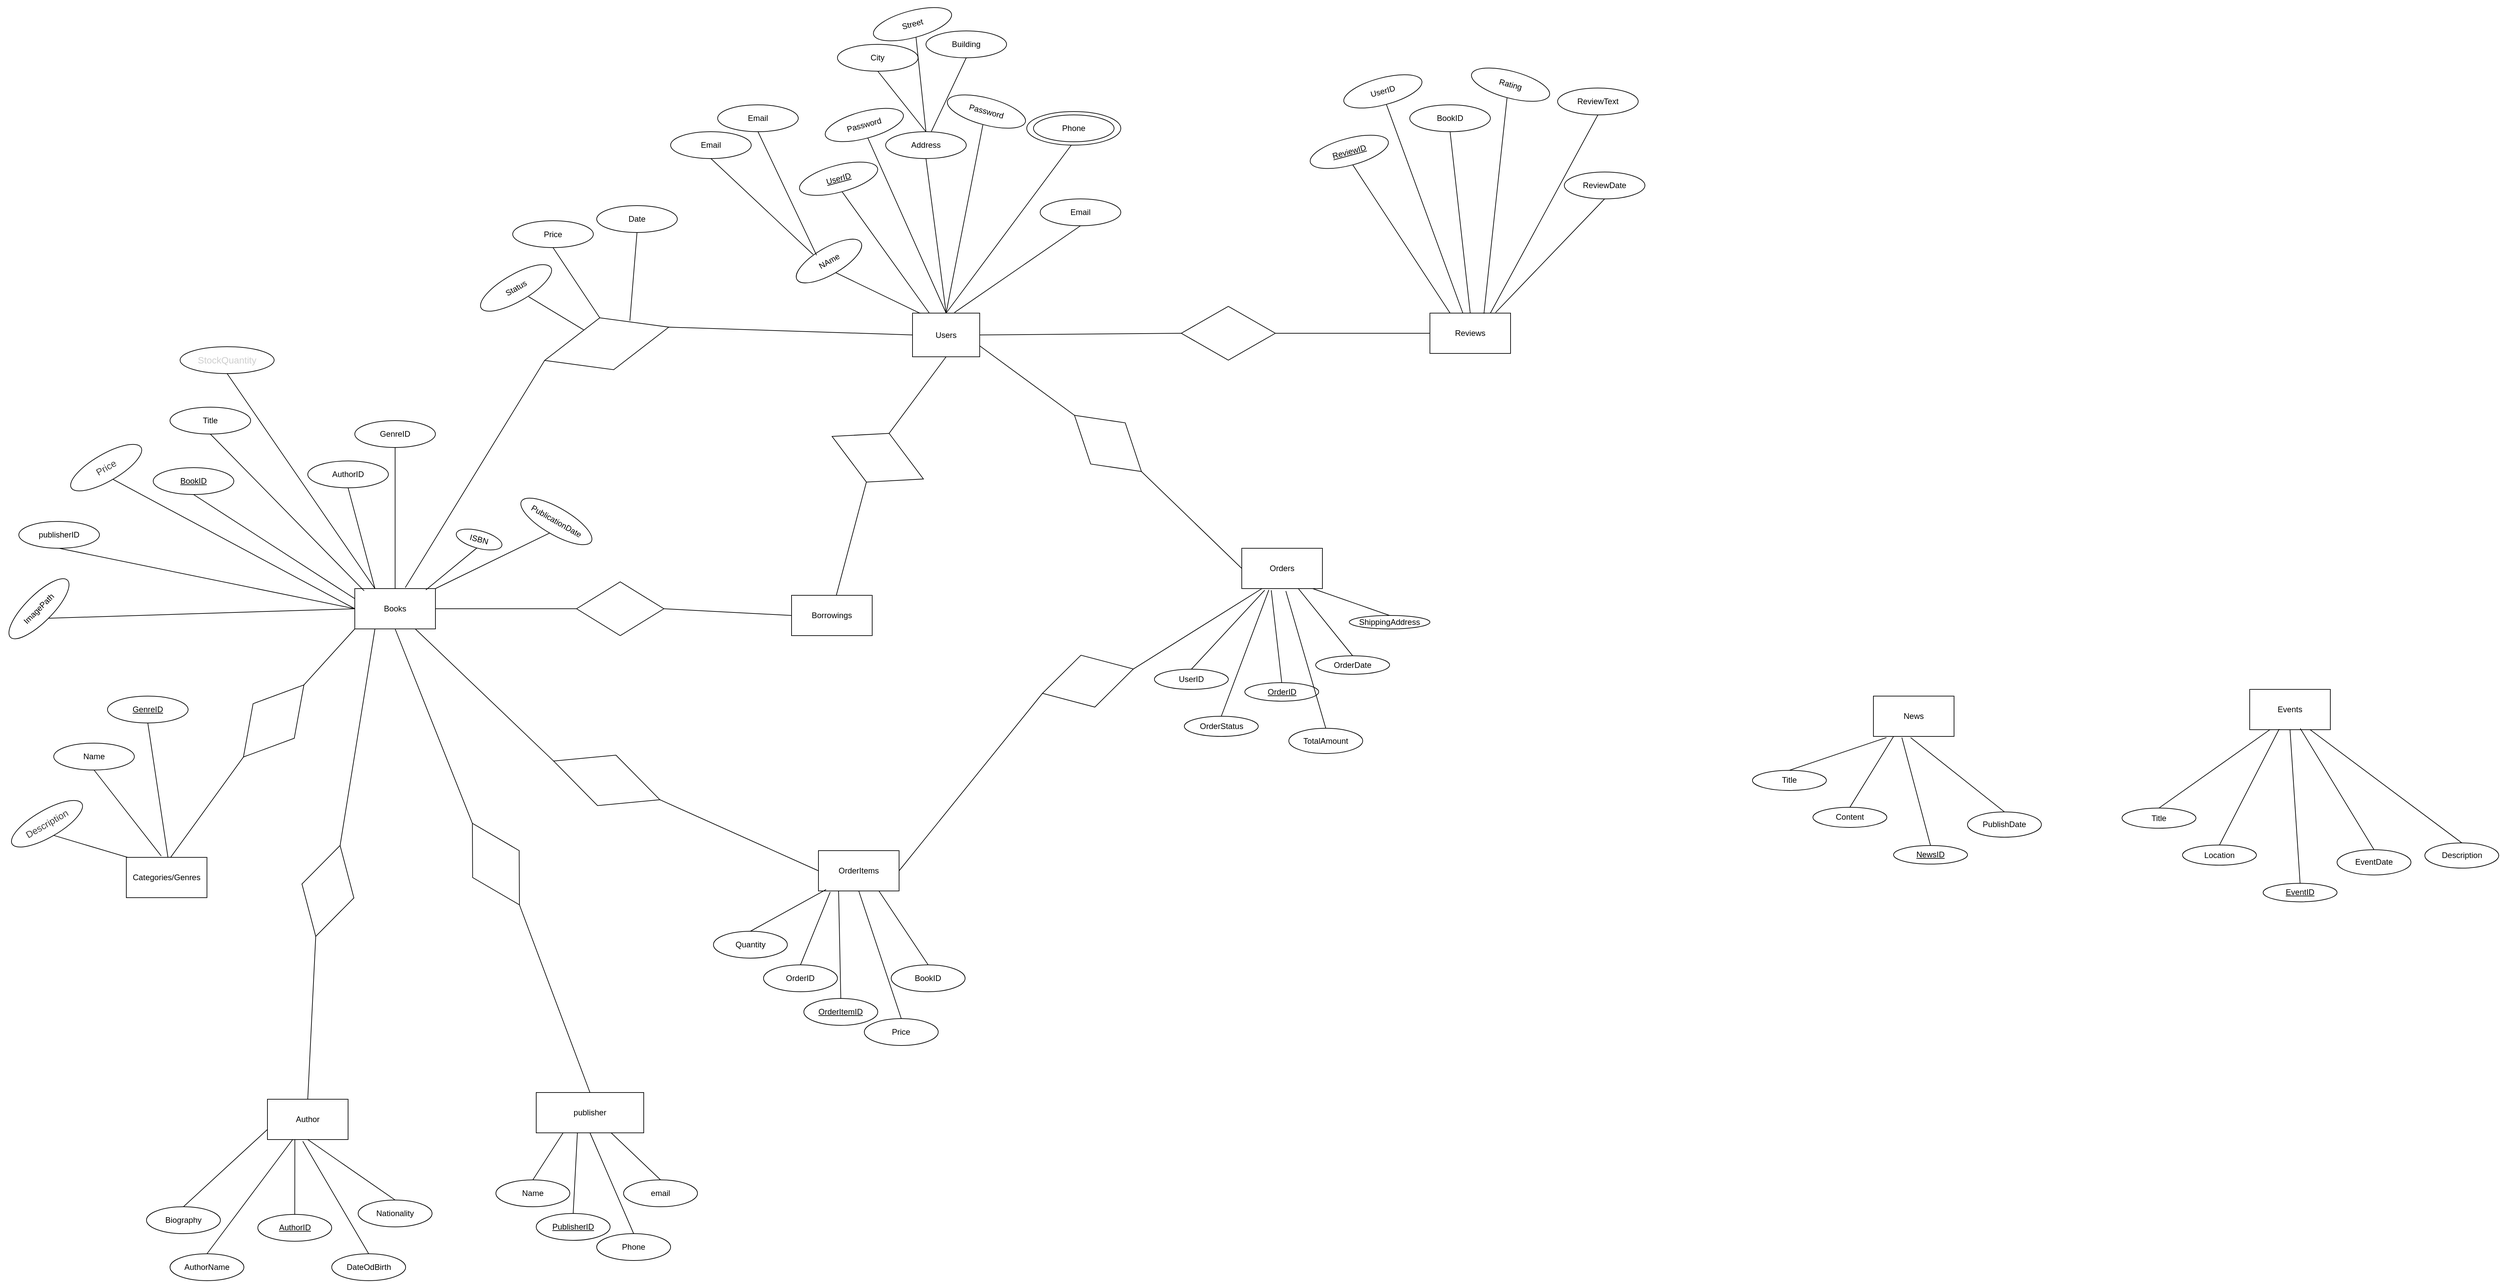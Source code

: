 <mxfile version="26.0.11">
  <diagram name="Page-1" id="nULY2W3f6LbbCYohRk0L">
    <mxGraphModel dx="3184" dy="1522" grid="1" gridSize="10" guides="1" tooltips="1" connect="1" arrows="1" fold="1" page="1" pageScale="1" pageWidth="850" pageHeight="1100" math="0" shadow="0">
      <root>
        <mxCell id="0" />
        <mxCell id="1" parent="0" />
        <mxCell id="A6vNAUPzISqS0qj19tmo-3" value="Categories/Genres" style="rounded=0;whiteSpace=wrap;html=1;" vertex="1" parent="1">
          <mxGeometry x="-1340" y="1530" width="120" height="60" as="geometry" />
        </mxCell>
        <mxCell id="A6vNAUPzISqS0qj19tmo-4" value="News" style="rounded=0;whiteSpace=wrap;html=1;" vertex="1" parent="1">
          <mxGeometry x="1260" y="1290" width="120" height="60" as="geometry" />
        </mxCell>
        <mxCell id="A6vNAUPzISqS0qj19tmo-6" value="Borrowings" style="rounded=0;whiteSpace=wrap;html=1;" vertex="1" parent="1">
          <mxGeometry x="-350" y="1140" width="120" height="60" as="geometry" />
        </mxCell>
        <mxCell id="A6vNAUPzISqS0qj19tmo-7" value="Events" style="rounded=0;whiteSpace=wrap;html=1;" vertex="1" parent="1">
          <mxGeometry x="1820" y="1280" width="120" height="60" as="geometry" />
        </mxCell>
        <mxCell id="A6vNAUPzISqS0qj19tmo-11" value="OrderItems" style="rounded=0;whiteSpace=wrap;html=1;" vertex="1" parent="1">
          <mxGeometry x="-310" y="1520" width="120" height="60" as="geometry" />
        </mxCell>
        <mxCell id="A6vNAUPzISqS0qj19tmo-13" value="Users" style="rounded=0;whiteSpace=wrap;html=1;" vertex="1" parent="1">
          <mxGeometry x="-170" y="720" width="100" height="65" as="geometry" />
        </mxCell>
        <mxCell id="A6vNAUPzISqS0qj19tmo-45" value="" style="rhombus;whiteSpace=wrap;html=1;rotation=130;" vertex="1" parent="1">
          <mxGeometry x="-1190.72" y="1287.02" width="140" height="80" as="geometry" />
        </mxCell>
        <mxCell id="A6vNAUPzISqS0qj19tmo-47" value="" style="endArrow=none;html=1;rounded=0;exitX=0.5;exitY=0;exitDx=0;exitDy=0;entryX=0;entryY=0.5;entryDx=0;entryDy=0;" edge="1" target="A6vNAUPzISqS0qj19tmo-37" parent="1" source="A6vNAUPzISqS0qj19tmo-956">
          <mxGeometry width="50" height="50" relative="1" as="geometry">
            <mxPoint x="120" y="580" as="sourcePoint" />
            <mxPoint x="260" y="580" as="targetPoint" />
          </mxGeometry>
        </mxCell>
        <mxCell id="A6vNAUPzISqS0qj19tmo-49" value="" style="group" vertex="1" connectable="0" parent="1">
          <mxGeometry x="600" y="720" width="120" height="280.0" as="geometry" />
        </mxCell>
        <mxCell id="A6vNAUPzISqS0qj19tmo-37" value="Reviews" style="rounded=0;whiteSpace=wrap;html=1;" vertex="1" parent="A6vNAUPzISqS0qj19tmo-49">
          <mxGeometry width="120" height="60" as="geometry" />
        </mxCell>
        <mxCell id="A6vNAUPzISqS0qj19tmo-50" value="" style="rhombus;whiteSpace=wrap;html=1;rotation=-105;" vertex="1" parent="1">
          <mxGeometry x="-665.05" y="670" width="80" height="191.25" as="geometry" />
        </mxCell>
        <mxCell id="A6vNAUPzISqS0qj19tmo-38" value="" style="endArrow=none;html=1;rounded=0;exitX=0.626;exitY=-0.025;exitDx=0;exitDy=0;entryX=0.5;entryY=0;entryDx=0;entryDy=0;exitPerimeter=0;" edge="1" target="A6vNAUPzISqS0qj19tmo-50" parent="1" source="A6vNAUPzISqS0qj19tmo-946">
          <mxGeometry width="50" height="50" relative="1" as="geometry">
            <mxPoint x="-600" y="710" as="sourcePoint" />
            <mxPoint x="100" y="460" as="targetPoint" />
          </mxGeometry>
        </mxCell>
        <mxCell id="A6vNAUPzISqS0qj19tmo-51" value="" style="endArrow=none;html=1;rounded=0;exitX=0.5;exitY=1;exitDx=0;exitDy=0;entryX=0;entryY=0.5;entryDx=0;entryDy=0;" edge="1" parent="1" source="A6vNAUPzISqS0qj19tmo-50" target="A6vNAUPzISqS0qj19tmo-13">
          <mxGeometry width="50" height="50" relative="1" as="geometry">
            <mxPoint x="10" y="460" as="sourcePoint" />
            <mxPoint x="330" y="460" as="targetPoint" />
          </mxGeometry>
        </mxCell>
        <mxCell id="A6vNAUPzISqS0qj19tmo-52" value="Orders" style="rounded=0;whiteSpace=wrap;html=1;" vertex="1" parent="1">
          <mxGeometry x="320" y="1070" width="120" height="60" as="geometry" />
        </mxCell>
        <mxCell id="A6vNAUPzISqS0qj19tmo-941" value="" style="endArrow=none;html=1;rounded=0;entryX=0;entryY=0.5;entryDx=0;entryDy=0;exitX=0.556;exitY=-0.008;exitDx=0;exitDy=0;exitPerimeter=0;" edge="1" target="A6vNAUPzISqS0qj19tmo-942" parent="1" source="A6vNAUPzISqS0qj19tmo-6">
          <mxGeometry width="50" height="50" relative="1" as="geometry">
            <mxPoint x="-551" y="1063.59" as="sourcePoint" />
            <mxPoint x="-425.198" y="1040.002" as="targetPoint" />
          </mxGeometry>
        </mxCell>
        <mxCell id="A6vNAUPzISqS0qj19tmo-942" value="" style="rhombus;whiteSpace=wrap;html=1;rotation=-65;" vertex="1" parent="1">
          <mxGeometry x="-261.72" y="860.21" width="80" height="150" as="geometry" />
        </mxCell>
        <mxCell id="A6vNAUPzISqS0qj19tmo-945" value="" style="endArrow=none;html=1;rounded=0;exitX=0.5;exitY=1;exitDx=0;exitDy=0;entryX=1;entryY=0.5;entryDx=0;entryDy=0;" edge="1" parent="1" source="A6vNAUPzISqS0qj19tmo-13" target="A6vNAUPzISqS0qj19tmo-942">
          <mxGeometry width="50" height="50" relative="1" as="geometry">
            <mxPoint x="-470" y="1040" as="sourcePoint" />
            <mxPoint x="-310" y="1040" as="targetPoint" />
          </mxGeometry>
        </mxCell>
        <mxCell id="A6vNAUPzISqS0qj19tmo-946" value="Books" style="rounded=0;whiteSpace=wrap;html=1;" vertex="1" parent="1">
          <mxGeometry x="-1000" y="1130" width="120" height="60" as="geometry" />
        </mxCell>
        <mxCell id="A6vNAUPzISqS0qj19tmo-950" value="" style="endArrow=none;html=1;rounded=0;exitX=1;exitY=0.5;exitDx=0;exitDy=0;entryX=0.5;entryY=0;entryDx=0;entryDy=0;" edge="1" target="A6vNAUPzISqS0qj19tmo-951" parent="1" source="A6vNAUPzISqS0qj19tmo-946">
          <mxGeometry width="50" height="50" relative="1" as="geometry">
            <mxPoint x="-900" y="977.5" as="sourcePoint" />
            <mxPoint x="-200" y="687.5" as="targetPoint" />
          </mxGeometry>
        </mxCell>
        <mxCell id="A6vNAUPzISqS0qj19tmo-951" value="" style="rhombus;whiteSpace=wrap;html=1;rotation=-90;" vertex="1" parent="1">
          <mxGeometry x="-645" y="1095" width="80" height="130" as="geometry" />
        </mxCell>
        <mxCell id="A6vNAUPzISqS0qj19tmo-952" value="" style="endArrow=none;html=1;rounded=0;exitX=0.5;exitY=1;exitDx=0;exitDy=0;entryX=0;entryY=0.5;entryDx=0;entryDy=0;" edge="1" source="A6vNAUPzISqS0qj19tmo-951" parent="1" target="A6vNAUPzISqS0qj19tmo-6">
          <mxGeometry width="50" height="50" relative="1" as="geometry">
            <mxPoint x="-290" y="687.5" as="sourcePoint" />
            <mxPoint x="-470" y="980.5" as="targetPoint" />
          </mxGeometry>
        </mxCell>
        <mxCell id="A6vNAUPzISqS0qj19tmo-956" value="" style="rhombus;whiteSpace=wrap;html=1;rotation=90;" vertex="1" parent="1">
          <mxGeometry x="260" y="680" width="80" height="140" as="geometry" />
        </mxCell>
        <mxCell id="A6vNAUPzISqS0qj19tmo-957" value="" style="endArrow=none;html=1;rounded=0;entryX=0.5;entryY=1;entryDx=0;entryDy=0;exitX=1;exitY=0.5;exitDx=0;exitDy=0;" edge="1" target="A6vNAUPzISqS0qj19tmo-956" parent="1" source="A6vNAUPzISqS0qj19tmo-13">
          <mxGeometry width="50" height="50" relative="1" as="geometry">
            <mxPoint x="-50" y="802.5" as="sourcePoint" />
            <mxPoint x="90" y="500" as="targetPoint" />
          </mxGeometry>
        </mxCell>
        <mxCell id="A6vNAUPzISqS0qj19tmo-959" value="" style="rhombus;whiteSpace=wrap;html=1;rotation=130;" vertex="1" parent="1">
          <mxGeometry x="80.85" y="848.93" width="80" height="130" as="geometry" />
        </mxCell>
        <mxCell id="A6vNAUPzISqS0qj19tmo-960" value="" style="endArrow=none;html=1;rounded=0;exitX=0.5;exitY=0;exitDx=0;exitDy=0;entryX=0;entryY=0.5;entryDx=0;entryDy=0;" edge="1" source="A6vNAUPzISqS0qj19tmo-959" parent="1" target="A6vNAUPzISqS0qj19tmo-52">
          <mxGeometry width="50" height="50" relative="1" as="geometry">
            <mxPoint x="120" y="687.5" as="sourcePoint" />
            <mxPoint x="230" y="857.5" as="targetPoint" />
          </mxGeometry>
        </mxCell>
        <mxCell id="A6vNAUPzISqS0qj19tmo-961" value="" style="endArrow=none;html=1;rounded=0;entryX=0.5;entryY=1;entryDx=0;entryDy=0;exitX=1;exitY=0.75;exitDx=0;exitDy=0;" edge="1" target="A6vNAUPzISqS0qj19tmo-959" parent="1" source="A6vNAUPzISqS0qj19tmo-13">
          <mxGeometry width="50" height="50" relative="1" as="geometry">
            <mxPoint x="-70" y="860.5" as="sourcePoint" />
            <mxPoint x="90" y="607.5" as="targetPoint" />
          </mxGeometry>
        </mxCell>
        <mxCell id="A6vNAUPzISqS0qj19tmo-962" value="" style="rhombus;whiteSpace=wrap;html=1;rotation=75;" vertex="1" parent="1">
          <mxGeometry x="51.02" y="1197.76" width="80" height="140" as="geometry" />
        </mxCell>
        <mxCell id="A6vNAUPzISqS0qj19tmo-963" value="" style="endArrow=none;html=1;rounded=0;entryX=0.5;entryY=1;entryDx=0;entryDy=0;exitX=1;exitY=0.5;exitDx=0;exitDy=0;" edge="1" target="A6vNAUPzISqS0qj19tmo-962" parent="1" source="A6vNAUPzISqS0qj19tmo-11">
          <mxGeometry width="50" height="50" relative="1" as="geometry">
            <mxPoint x="100" y="1030" as="sourcePoint" />
            <mxPoint x="260" y="868.5" as="targetPoint" />
          </mxGeometry>
        </mxCell>
        <mxCell id="A6vNAUPzISqS0qj19tmo-964" value="" style="endArrow=none;html=1;rounded=0;exitX=0.5;exitY=0;exitDx=0;exitDy=0;entryX=0.25;entryY=1;entryDx=0;entryDy=0;" edge="1" source="A6vNAUPzISqS0qj19tmo-962" parent="1" target="A6vNAUPzISqS0qj19tmo-52">
          <mxGeometry width="50" height="50" relative="1" as="geometry">
            <mxPoint x="290" y="948.5" as="sourcePoint" />
            <mxPoint x="490" y="1361" as="targetPoint" />
          </mxGeometry>
        </mxCell>
        <mxCell id="A6vNAUPzISqS0qj19tmo-966" value="" style="endArrow=none;html=1;rounded=0;exitX=0.552;exitY=-0.007;exitDx=0;exitDy=0;exitPerimeter=0;entryX=1;entryY=0.5;entryDx=0;entryDy=0;" edge="1" parent="1" source="A6vNAUPzISqS0qj19tmo-3" target="A6vNAUPzISqS0qj19tmo-45">
          <mxGeometry width="50" height="50" relative="1" as="geometry">
            <mxPoint x="-1130" y="1350" as="sourcePoint" />
            <mxPoint x="-1230" y="1390" as="targetPoint" />
          </mxGeometry>
        </mxCell>
        <mxCell id="A6vNAUPzISqS0qj19tmo-967" value="" style="endArrow=none;html=1;rounded=0;exitX=0;exitY=0.5;exitDx=0;exitDy=0;entryX=0;entryY=1;entryDx=0;entryDy=0;" edge="1" parent="1" source="A6vNAUPzISqS0qj19tmo-45" target="A6vNAUPzISqS0qj19tmo-946">
          <mxGeometry width="50" height="50" relative="1" as="geometry">
            <mxPoint x="-1264" y="1540" as="sourcePoint" />
            <mxPoint x="-1156" y="1391" as="targetPoint" />
          </mxGeometry>
        </mxCell>
        <mxCell id="A6vNAUPzISqS0qj19tmo-968" value="" style="endArrow=none;html=1;rounded=0;exitX=0;exitY=0.5;exitDx=0;exitDy=0;entryX=0.75;entryY=1;entryDx=0;entryDy=0;" edge="1" source="A6vNAUPzISqS0qj19tmo-969" parent="1" target="A6vNAUPzISqS0qj19tmo-946">
          <mxGeometry width="50" height="50" relative="1" as="geometry">
            <mxPoint x="-824" y="1610" as="sourcePoint" />
            <mxPoint x="-830" y="1170" as="targetPoint" />
          </mxGeometry>
        </mxCell>
        <mxCell id="A6vNAUPzISqS0qj19tmo-969" value="" style="rhombus;whiteSpace=wrap;html=1;rotation=20;" vertex="1" parent="1">
          <mxGeometry x="-709.15" y="1375.44" width="168.19" height="80" as="geometry" />
        </mxCell>
        <mxCell id="A6vNAUPzISqS0qj19tmo-970" value="" style="endArrow=none;html=1;rounded=0;exitX=0;exitY=0.5;exitDx=0;exitDy=0;entryX=1;entryY=0.5;entryDx=0;entryDy=0;" edge="1" target="A6vNAUPzISqS0qj19tmo-969" parent="1" source="A6vNAUPzISqS0qj19tmo-11">
          <mxGeometry width="50" height="50" relative="1" as="geometry">
            <mxPoint x="120" y="1580" as="sourcePoint" />
            <mxPoint x="-790" y="1460" as="targetPoint" />
          </mxGeometry>
        </mxCell>
        <mxCell id="A6vNAUPzISqS0qj19tmo-979" value="" style="endArrow=none;html=1;rounded=0;entryX=0.5;entryY=1;entryDx=0;entryDy=0;exitX=0.801;exitY=0.72;exitDx=0;exitDy=0;exitPerimeter=0;" edge="1" target="A6vNAUPzISqS0qj19tmo-980" parent="1" source="A6vNAUPzISqS0qj19tmo-50">
          <mxGeometry width="50" height="50" relative="1" as="geometry">
            <mxPoint x="-630" y="680" as="sourcePoint" />
            <mxPoint x="-40" y="550" as="targetPoint" />
          </mxGeometry>
        </mxCell>
        <mxCell id="A6vNAUPzISqS0qj19tmo-980" value="Date" style="ellipse;whiteSpace=wrap;html=1;" vertex="1" parent="1">
          <mxGeometry x="-640" y="560" width="120" height="40" as="geometry" />
        </mxCell>
        <mxCell id="A6vNAUPzISqS0qj19tmo-983" value="" style="endArrow=none;html=1;rounded=0;entryX=0.5;entryY=1;entryDx=0;entryDy=0;exitX=1;exitY=0.5;exitDx=0;exitDy=0;" edge="1" target="A6vNAUPzISqS0qj19tmo-1169" parent="1" source="A6vNAUPzISqS0qj19tmo-50">
          <mxGeometry width="50" height="50" relative="1" as="geometry">
            <mxPoint x="-720" y="680" as="sourcePoint" />
            <mxPoint x="-830" y="687.321" as="targetPoint" />
          </mxGeometry>
        </mxCell>
        <mxCell id="A6vNAUPzISqS0qj19tmo-985" value="NAme" style="ellipse;whiteSpace=wrap;html=1;rotation=-30;" vertex="1" parent="1">
          <mxGeometry x="-349.33" y="622.5" width="110" height="40" as="geometry" />
        </mxCell>
        <mxCell id="A6vNAUPzISqS0qj19tmo-986" value="&lt;u&gt;UserID&lt;/u&gt;" style="ellipse;whiteSpace=wrap;html=1;rotation=-15;" vertex="1" parent="1">
          <mxGeometry x="-340" y="500" width="120" height="40" as="geometry" />
        </mxCell>
        <mxCell id="A6vNAUPzISqS0qj19tmo-987" value="Address" style="ellipse;whiteSpace=wrap;html=1;" vertex="1" parent="1">
          <mxGeometry x="-210" y="450" width="120" height="40" as="geometry" />
        </mxCell>
        <mxCell id="A6vNAUPzISqS0qj19tmo-989" value="Email" style="ellipse;whiteSpace=wrap;html=1;" vertex="1" parent="1">
          <mxGeometry x="20" y="550" width="120" height="40" as="geometry" />
        </mxCell>
        <mxCell id="A6vNAUPzISqS0qj19tmo-990" value="" style="endArrow=none;html=1;rounded=0;entryX=0.5;entryY=1;entryDx=0;entryDy=0;exitX=0.624;exitY=-0.012;exitDx=0;exitDy=0;exitPerimeter=0;" edge="1" target="A6vNAUPzISqS0qj19tmo-989" parent="1" source="A6vNAUPzISqS0qj19tmo-13">
          <mxGeometry width="50" height="50" relative="1" as="geometry">
            <mxPoint x="-90" y="690" as="sourcePoint" />
            <mxPoint x="500" y="520" as="targetPoint" />
          </mxGeometry>
        </mxCell>
        <mxCell id="A6vNAUPzISqS0qj19tmo-991" value="" style="endArrow=none;html=1;rounded=0;entryX=0.5;entryY=1;entryDx=0;entryDy=0;exitX=0.5;exitY=0;exitDx=0;exitDy=0;" edge="1" target="A6vNAUPzISqS0qj19tmo-988" parent="1" source="A6vNAUPzISqS0qj19tmo-13">
          <mxGeometry width="50" height="50" relative="1" as="geometry">
            <mxPoint x="-110" y="690" as="sourcePoint" />
            <mxPoint x="210" y="500" as="targetPoint" />
          </mxGeometry>
        </mxCell>
        <mxCell id="A6vNAUPzISqS0qj19tmo-992" value="" style="endArrow=none;html=1;rounded=0;entryX=0.5;entryY=1;entryDx=0;entryDy=0;exitX=0.5;exitY=0;exitDx=0;exitDy=0;" edge="1" target="A6vNAUPzISqS0qj19tmo-987" parent="1" source="A6vNAUPzISqS0qj19tmo-13">
          <mxGeometry width="50" height="50" relative="1" as="geometry">
            <mxPoint x="-120" y="690" as="sourcePoint" />
            <mxPoint x="170" y="480" as="targetPoint" />
          </mxGeometry>
        </mxCell>
        <mxCell id="A6vNAUPzISqS0qj19tmo-993" value="" style="endArrow=none;html=1;rounded=0;entryX=0.5;entryY=1;entryDx=0;entryDy=0;exitX=0.25;exitY=0;exitDx=0;exitDy=0;" edge="1" target="A6vNAUPzISqS0qj19tmo-986" parent="1" source="A6vNAUPzISqS0qj19tmo-13">
          <mxGeometry width="50" height="50" relative="1" as="geometry">
            <mxPoint x="-130" y="688" as="sourcePoint" />
            <mxPoint x="160" y="470" as="targetPoint" />
          </mxGeometry>
        </mxCell>
        <mxCell id="A6vNAUPzISqS0qj19tmo-994" value="" style="endArrow=none;html=1;rounded=0;entryX=0.5;entryY=1;entryDx=0;entryDy=0;exitX=0.116;exitY=0.007;exitDx=0;exitDy=0;exitPerimeter=0;" edge="1" target="A6vNAUPzISqS0qj19tmo-985" parent="1" source="A6vNAUPzISqS0qj19tmo-13">
          <mxGeometry width="50" height="50" relative="1" as="geometry">
            <mxPoint x="-180" y="690" as="sourcePoint" />
            <mxPoint x="110" y="470" as="targetPoint" />
          </mxGeometry>
        </mxCell>
        <mxCell id="A6vNAUPzISqS0qj19tmo-996" value="Password" style="ellipse;whiteSpace=wrap;html=1;rotation=-15;" vertex="1" parent="1">
          <mxGeometry x="-301.72" y="420" width="120" height="40" as="geometry" />
        </mxCell>
        <mxCell id="A6vNAUPzISqS0qj19tmo-997" value="" style="endArrow=none;html=1;rounded=0;entryX=0.5;entryY=1;entryDx=0;entryDy=0;exitX=0.5;exitY=0;exitDx=0;exitDy=0;" edge="1" target="A6vNAUPzISqS0qj19tmo-996" parent="1" source="A6vNAUPzISqS0qj19tmo-13">
          <mxGeometry width="50" height="50" relative="1" as="geometry">
            <mxPoint x="-139.7" y="475.0" as="sourcePoint" />
            <mxPoint x="109.7" y="233.31" as="targetPoint" />
          </mxGeometry>
        </mxCell>
        <mxCell id="A6vNAUPzISqS0qj19tmo-999" value="Password" style="ellipse;whiteSpace=wrap;html=1;rotation=15;" vertex="1" parent="1">
          <mxGeometry x="-120" y="400" width="120" height="40" as="geometry" />
        </mxCell>
        <mxCell id="A6vNAUPzISqS0qj19tmo-1000" value="" style="endArrow=none;html=1;rounded=0;entryX=0.5;entryY=1;entryDx=0;entryDy=0;exitX=0.5;exitY=0;exitDx=0;exitDy=0;" edge="1" target="A6vNAUPzISqS0qj19tmo-999" parent="1" source="A6vNAUPzISqS0qj19tmo-13">
          <mxGeometry width="50" height="50" relative="1" as="geometry">
            <mxPoint x="193" y="626.815" as="sourcePoint" />
            <mxPoint x="399.7" y="153.31" as="targetPoint" />
          </mxGeometry>
        </mxCell>
        <mxCell id="A6vNAUPzISqS0qj19tmo-1001" value="" style="group" vertex="1" connectable="0" parent="1">
          <mxGeometry y="420" width="140" height="50" as="geometry" />
        </mxCell>
        <mxCell id="A6vNAUPzISqS0qj19tmo-995" value="" style="ellipse;whiteSpace=wrap;html=1;" vertex="1" parent="A6vNAUPzISqS0qj19tmo-1001">
          <mxGeometry width="140" height="50" as="geometry" />
        </mxCell>
        <mxCell id="A6vNAUPzISqS0qj19tmo-988" value="Phone" style="ellipse;whiteSpace=wrap;html=1;" vertex="1" parent="A6vNAUPzISqS0qj19tmo-1001">
          <mxGeometry x="10" y="5" width="120" height="40" as="geometry" />
        </mxCell>
        <mxCell id="A6vNAUPzISqS0qj19tmo-1003" value="&lt;u&gt;ReviewID&lt;/u&gt;" style="ellipse;whiteSpace=wrap;html=1;rotation=-15;" vertex="1" parent="1">
          <mxGeometry x="420" y="460" width="120" height="40" as="geometry" />
        </mxCell>
        <mxCell id="A6vNAUPzISqS0qj19tmo-1004" value="BookID" style="ellipse;whiteSpace=wrap;html=1;" vertex="1" parent="1">
          <mxGeometry x="570" y="410" width="120" height="40" as="geometry" />
        </mxCell>
        <mxCell id="A6vNAUPzISqS0qj19tmo-1005" value="ReviewDate" style="ellipse;whiteSpace=wrap;html=1;" vertex="1" parent="1">
          <mxGeometry x="800" y="510" width="120" height="40" as="geometry" />
        </mxCell>
        <mxCell id="A6vNAUPzISqS0qj19tmo-1006" value="UserID" style="ellipse;whiteSpace=wrap;html=1;rotation=-15;" vertex="1" parent="1">
          <mxGeometry x="470" y="370" width="120" height="40" as="geometry" />
        </mxCell>
        <mxCell id="A6vNAUPzISqS0qj19tmo-1007" value="Rating" style="ellipse;whiteSpace=wrap;html=1;rotation=15;" vertex="1" parent="1">
          <mxGeometry x="660" y="360" width="120" height="40" as="geometry" />
        </mxCell>
        <mxCell id="A6vNAUPzISqS0qj19tmo-1011" value="" style="endArrow=none;html=1;rounded=0;entryX=0.5;entryY=1;entryDx=0;entryDy=0;exitX=0.814;exitY=-0.014;exitDx=0;exitDy=0;exitPerimeter=0;" edge="1" target="A6vNAUPzISqS0qj19tmo-1005" parent="1" source="A6vNAUPzISqS0qj19tmo-37">
          <mxGeometry width="50" height="50" relative="1" as="geometry">
            <mxPoint x="672" y="679" as="sourcePoint" />
            <mxPoint x="1280" y="480" as="targetPoint" />
          </mxGeometry>
        </mxCell>
        <mxCell id="A6vNAUPzISqS0qj19tmo-1012" value="" style="endArrow=none;html=1;rounded=0;entryX=0.5;entryY=1;entryDx=0;entryDy=0;exitX=0.75;exitY=0;exitDx=0;exitDy=0;" edge="1" target="A6vNAUPzISqS0qj19tmo-1010" parent="1" source="A6vNAUPzISqS0qj19tmo-37">
          <mxGeometry width="50" height="50" relative="1" as="geometry">
            <mxPoint x="660" y="680" as="sourcePoint" />
            <mxPoint x="990" y="460" as="targetPoint" />
          </mxGeometry>
        </mxCell>
        <mxCell id="A6vNAUPzISqS0qj19tmo-1013" value="" style="endArrow=none;html=1;rounded=0;entryX=0.5;entryY=1;entryDx=0;entryDy=0;exitX=0.67;exitY=0.013;exitDx=0;exitDy=0;exitPerimeter=0;" edge="1" target="A6vNAUPzISqS0qj19tmo-1007" parent="1" source="A6vNAUPzISqS0qj19tmo-37">
          <mxGeometry width="50" height="50" relative="1" as="geometry">
            <mxPoint x="650" y="710" as="sourcePoint" />
            <mxPoint x="1179.7" y="113.31" as="targetPoint" />
          </mxGeometry>
        </mxCell>
        <mxCell id="A6vNAUPzISqS0qj19tmo-1014" value="" style="endArrow=none;html=1;rounded=0;entryX=0.5;entryY=1;entryDx=0;entryDy=0;exitX=0.5;exitY=0;exitDx=0;exitDy=0;" edge="1" target="A6vNAUPzISqS0qj19tmo-1004" parent="1" source="A6vNAUPzISqS0qj19tmo-37">
          <mxGeometry width="50" height="50" relative="1" as="geometry">
            <mxPoint x="660" y="720" as="sourcePoint" />
            <mxPoint x="950" y="440" as="targetPoint" />
          </mxGeometry>
        </mxCell>
        <mxCell id="A6vNAUPzISqS0qj19tmo-1015" value="" style="endArrow=none;html=1;rounded=0;entryX=0.5;entryY=1;entryDx=0;entryDy=0;" edge="1" target="A6vNAUPzISqS0qj19tmo-1006" parent="1" source="A6vNAUPzISqS0qj19tmo-37">
          <mxGeometry width="50" height="50" relative="1" as="geometry">
            <mxPoint x="650" y="720" as="sourcePoint" />
            <mxPoint x="889.7" y="193.31" as="targetPoint" />
          </mxGeometry>
        </mxCell>
        <mxCell id="A6vNAUPzISqS0qj19tmo-1016" value="" style="endArrow=none;html=1;rounded=0;entryX=0.5;entryY=1;entryDx=0;entryDy=0;exitX=0.25;exitY=0;exitDx=0;exitDy=0;" edge="1" target="A6vNAUPzISqS0qj19tmo-1003" parent="1" source="A6vNAUPzISqS0qj19tmo-37">
          <mxGeometry width="50" height="50" relative="1" as="geometry">
            <mxPoint x="635" y="680" as="sourcePoint" />
            <mxPoint x="940" y="430" as="targetPoint" />
          </mxGeometry>
        </mxCell>
        <mxCell id="A6vNAUPzISqS0qj19tmo-1010" value="ReviewText" style="ellipse;whiteSpace=wrap;html=1;" vertex="1" parent="1">
          <mxGeometry x="790" y="385" width="120" height="40" as="geometry" />
        </mxCell>
        <mxCell id="A6vNAUPzISqS0qj19tmo-1024" value="" style="group" vertex="1" connectable="0" parent="1">
          <mxGeometry x="-1520.002" y="1290" width="271.962" height="240" as="geometry" />
        </mxCell>
        <mxCell id="A6vNAUPzISqS0qj19tmo-1018" value="Name" style="ellipse;whiteSpace=wrap;html=1;" vertex="1" parent="A6vNAUPzISqS0qj19tmo-1024">
          <mxGeometry x="71.962" y="70" width="120" height="40" as="geometry" />
        </mxCell>
        <mxCell id="A6vNAUPzISqS0qj19tmo-1019" value="" style="endArrow=none;html=1;rounded=0;entryX=0.5;entryY=1;entryDx=0;entryDy=0;exitX=0.413;exitY=-0.029;exitDx=0;exitDy=0;exitPerimeter=0;" edge="1" target="A6vNAUPzISqS0qj19tmo-1018" parent="A6vNAUPzISqS0qj19tmo-1024">
          <mxGeometry width="50" height="50" relative="1" as="geometry">
            <mxPoint x="231.962" y="238" as="sourcePoint" />
            <mxPoint x="521.962" y="20" as="targetPoint" />
          </mxGeometry>
        </mxCell>
        <mxCell id="A6vNAUPzISqS0qj19tmo-1020" value="&lt;u&gt;GenreID&lt;/u&gt;" style="ellipse;whiteSpace=wrap;html=1;" vertex="1" parent="A6vNAUPzISqS0qj19tmo-1024">
          <mxGeometry x="151.962" width="120" height="40" as="geometry" />
        </mxCell>
        <mxCell id="A6vNAUPzISqS0qj19tmo-1021" value="" style="endArrow=none;html=1;rounded=0;entryX=0.5;entryY=1;entryDx=0;entryDy=0;exitX=0.5;exitY=0;exitDx=0;exitDy=0;" edge="1" target="A6vNAUPzISqS0qj19tmo-1020" parent="A6vNAUPzISqS0qj19tmo-1024">
          <mxGeometry width="50" height="50" relative="1" as="geometry">
            <mxPoint x="241.962" y="240" as="sourcePoint" />
            <mxPoint x="531.962" y="30" as="targetPoint" />
          </mxGeometry>
        </mxCell>
        <mxCell id="A6vNAUPzISqS0qj19tmo-1022" value="&lt;div style=&quot;text-align: left;&quot;&gt;&lt;span style=&quot;color: rgb(60, 60, 60); font-size: 14px;&quot;&gt;Description&lt;/span&gt;&lt;/div&gt;" style="ellipse;whiteSpace=wrap;html=1;rotation=-30;" vertex="1" parent="A6vNAUPzISqS0qj19tmo-1024">
          <mxGeometry x="1.962" y="170" width="120" height="40" as="geometry" />
        </mxCell>
        <mxCell id="A6vNAUPzISqS0qj19tmo-1023" value="" style="endArrow=none;html=1;rounded=0;entryX=0.5;entryY=1;entryDx=0;entryDy=0;exitX=0;exitY=0;exitDx=0;exitDy=0;" edge="1" target="A6vNAUPzISqS0qj19tmo-1022" parent="A6vNAUPzISqS0qj19tmo-1024">
          <mxGeometry width="50" height="50" relative="1" as="geometry">
            <mxPoint x="181.962" y="240" as="sourcePoint" />
            <mxPoint x="471.962" y="20" as="targetPoint" />
          </mxGeometry>
        </mxCell>
        <mxCell id="A6vNAUPzISqS0qj19tmo-1025" value="AuthorID" style="ellipse;whiteSpace=wrap;html=1;" vertex="1" parent="1">
          <mxGeometry x="-1070" y="940" width="120" height="40" as="geometry" />
        </mxCell>
        <mxCell id="A6vNAUPzISqS0qj19tmo-1026" value="&lt;u&gt;BookID&lt;/u&gt;" style="ellipse;whiteSpace=wrap;html=1;" vertex="1" parent="1">
          <mxGeometry x="-1300" y="950" width="120" height="40" as="geometry" />
        </mxCell>
        <mxCell id="A6vNAUPzISqS0qj19tmo-1027" value="Title" style="ellipse;whiteSpace=wrap;html=1;" vertex="1" parent="1">
          <mxGeometry x="-1275" y="860" width="120" height="40" as="geometry" />
        </mxCell>
        <mxCell id="A6vNAUPzISqS0qj19tmo-1028" value="&lt;div style=&quot;text-align: left;&quot;&gt;&lt;font face=&quot;Segoe UI, Segoe UI Web (West European), -apple-system, BlinkMacSystemFont, Roboto, Helvetica Neue, sans-serif&quot; color=&quot;#cecece&quot;&gt;&lt;span style=&quot;font-size: 14px;&quot;&gt;StockQuantity&lt;/span&gt;&lt;/font&gt;&lt;/div&gt;" style="ellipse;whiteSpace=wrap;html=1;" vertex="1" parent="1">
          <mxGeometry x="-1260" y="770" width="140" height="40" as="geometry" />
        </mxCell>
        <mxCell id="A6vNAUPzISqS0qj19tmo-1029" value="&lt;font color=&quot;#3c3c3c&quot;&gt;&lt;span style=&quot;font-size: 14px;&quot;&gt;Price&lt;/span&gt;&lt;/font&gt;" style="ellipse;whiteSpace=wrap;html=1;rotation=-30;" vertex="1" parent="1">
          <mxGeometry x="-1430" y="930" width="120" height="40" as="geometry" />
        </mxCell>
        <mxCell id="A6vNAUPzISqS0qj19tmo-1030" value="" style="endArrow=none;html=1;rounded=0;entryX=0.5;entryY=1;entryDx=0;entryDy=0;exitX=0;exitY=0.5;exitDx=0;exitDy=0;" edge="1" target="A6vNAUPzISqS0qj19tmo-1029" parent="1" source="A6vNAUPzISqS0qj19tmo-946">
          <mxGeometry width="50" height="50" relative="1" as="geometry">
            <mxPoint x="-1170" y="1040" as="sourcePoint" />
            <mxPoint x="-880" y="820" as="targetPoint" />
          </mxGeometry>
        </mxCell>
        <mxCell id="A6vNAUPzISqS0qj19tmo-1031" value="" style="endArrow=none;html=1;rounded=0;entryX=0.5;entryY=1;entryDx=0;entryDy=0;exitX=0;exitY=0.25;exitDx=0;exitDy=0;" edge="1" target="A6vNAUPzISqS0qj19tmo-1026" parent="1" source="A6vNAUPzISqS0qj19tmo-946">
          <mxGeometry width="50" height="50" relative="1" as="geometry">
            <mxPoint x="-1120" y="1038" as="sourcePoint" />
            <mxPoint x="-830" y="820" as="targetPoint" />
          </mxGeometry>
        </mxCell>
        <mxCell id="A6vNAUPzISqS0qj19tmo-1032" value="" style="endArrow=none;html=1;rounded=0;entryX=0.5;entryY=1;entryDx=0;entryDy=0;exitX=0.116;exitY=0.055;exitDx=0;exitDy=0;exitPerimeter=0;" edge="1" target="A6vNAUPzISqS0qj19tmo-1027" parent="1" source="A6vNAUPzISqS0qj19tmo-946">
          <mxGeometry width="50" height="50" relative="1" as="geometry">
            <mxPoint x="-1110" y="1040" as="sourcePoint" />
            <mxPoint x="-820" y="830" as="targetPoint" />
          </mxGeometry>
        </mxCell>
        <mxCell id="A6vNAUPzISqS0qj19tmo-1033" value="" style="endArrow=none;html=1;rounded=0;entryX=0.5;entryY=1;entryDx=0;entryDy=0;exitX=0.25;exitY=0;exitDx=0;exitDy=0;" edge="1" target="A6vNAUPzISqS0qj19tmo-1028" parent="1" source="A6vNAUPzISqS0qj19tmo-946">
          <mxGeometry width="50" height="50" relative="1" as="geometry">
            <mxPoint x="-990" y="1120" as="sourcePoint" />
            <mxPoint x="-780" y="850" as="targetPoint" />
          </mxGeometry>
        </mxCell>
        <mxCell id="A6vNAUPzISqS0qj19tmo-1034" value="" style="endArrow=none;html=1;rounded=0;entryX=0.5;entryY=1;entryDx=0;entryDy=0;exitX=0.25;exitY=0;exitDx=0;exitDy=0;" edge="1" target="A6vNAUPzISqS0qj19tmo-1025" parent="1" source="A6vNAUPzISqS0qj19tmo-946">
          <mxGeometry width="50" height="50" relative="1" as="geometry">
            <mxPoint x="-1080" y="1040" as="sourcePoint" />
            <mxPoint x="-490" y="870" as="targetPoint" />
          </mxGeometry>
        </mxCell>
        <mxCell id="A6vNAUPzISqS0qj19tmo-1036" value="Author" style="rounded=0;whiteSpace=wrap;html=1;" vertex="1" parent="1">
          <mxGeometry x="-1130" y="1890" width="120" height="60" as="geometry" />
        </mxCell>
        <mxCell id="A6vNAUPzISqS0qj19tmo-1037" value="publisher" style="rounded=0;whiteSpace=wrap;html=1;" vertex="1" parent="1">
          <mxGeometry x="-730" y="1880" width="160" height="60" as="geometry" />
        </mxCell>
        <mxCell id="A6vNAUPzISqS0qj19tmo-1038" value="ImagePath" style="ellipse;whiteSpace=wrap;html=1;rotation=-45;" vertex="1" parent="1">
          <mxGeometry x="-1530" y="1140" width="120" height="40" as="geometry" />
        </mxCell>
        <mxCell id="A6vNAUPzISqS0qj19tmo-1039" value="" style="endArrow=none;html=1;rounded=0;entryX=0.5;entryY=1;entryDx=0;entryDy=0;" edge="1" target="A6vNAUPzISqS0qj19tmo-1038" parent="1">
          <mxGeometry width="50" height="50" relative="1" as="geometry">
            <mxPoint x="-1000" y="1160" as="sourcePoint" />
            <mxPoint x="-810" y="840" as="targetPoint" />
          </mxGeometry>
        </mxCell>
        <mxCell id="A6vNAUPzISqS0qj19tmo-1040" value="publisherID" style="ellipse;whiteSpace=wrap;html=1;" vertex="1" parent="1">
          <mxGeometry x="-1500" y="1030" width="120" height="40" as="geometry" />
        </mxCell>
        <mxCell id="A6vNAUPzISqS0qj19tmo-1041" value="" style="endArrow=none;html=1;rounded=0;entryX=0.5;entryY=1;entryDx=0;entryDy=0;exitX=0;exitY=0.5;exitDx=0;exitDy=0;" edge="1" target="A6vNAUPzISqS0qj19tmo-1040" parent="1" source="A6vNAUPzISqS0qj19tmo-946">
          <mxGeometry width="50" height="50" relative="1" as="geometry">
            <mxPoint x="-1166" y="1173" as="sourcePoint" />
            <mxPoint x="-1000" y="870" as="targetPoint" />
          </mxGeometry>
        </mxCell>
        <mxCell id="A6vNAUPzISqS0qj19tmo-1042" value="PublicationDate" style="ellipse;whiteSpace=wrap;html=1;rotation=30;" vertex="1" parent="1">
          <mxGeometry x="-760" y="1010" width="120" height="40" as="geometry" />
        </mxCell>
        <mxCell id="A6vNAUPzISqS0qj19tmo-1043" value="" style="endArrow=none;html=1;rounded=0;entryX=0.5;entryY=1;entryDx=0;entryDy=0;exitX=1;exitY=0;exitDx=0;exitDy=0;" edge="1" target="A6vNAUPzISqS0qj19tmo-1042" parent="1" source="A6vNAUPzISqS0qj19tmo-946">
          <mxGeometry width="50" height="50" relative="1" as="geometry">
            <mxPoint x="-1275" y="1263" as="sourcePoint" />
            <mxPoint x="-1109" y="960" as="targetPoint" />
          </mxGeometry>
        </mxCell>
        <mxCell id="A6vNAUPzISqS0qj19tmo-1044" value="GenreID" style="ellipse;whiteSpace=wrap;html=1;" vertex="1" parent="1">
          <mxGeometry x="-1000" y="880" width="120" height="40" as="geometry" />
        </mxCell>
        <mxCell id="A6vNAUPzISqS0qj19tmo-1045" value="" style="endArrow=none;html=1;rounded=0;entryX=0.5;entryY=1;entryDx=0;entryDy=0;exitX=0.5;exitY=0;exitDx=0;exitDy=0;" edge="1" target="A6vNAUPzISqS0qj19tmo-1044" parent="1" source="A6vNAUPzISqS0qj19tmo-946">
          <mxGeometry width="50" height="50" relative="1" as="geometry">
            <mxPoint x="-960" y="1140" as="sourcePoint" />
            <mxPoint x="-480" y="880" as="targetPoint" />
          </mxGeometry>
        </mxCell>
        <mxCell id="A6vNAUPzISqS0qj19tmo-1046" value="ISBN" style="ellipse;whiteSpace=wrap;html=1;rotation=15;" vertex="1" parent="1">
          <mxGeometry x="-850" y="1043.94" width="70" height="26.06" as="geometry" />
        </mxCell>
        <mxCell id="A6vNAUPzISqS0qj19tmo-1047" value="" style="endArrow=none;html=1;rounded=0;entryX=0.5;entryY=1;entryDx=0;entryDy=0;exitX=0.881;exitY=0.034;exitDx=0;exitDy=0;exitPerimeter=0;" edge="1" target="A6vNAUPzISqS0qj19tmo-1046" parent="1" source="A6vNAUPzISqS0qj19tmo-946">
          <mxGeometry width="50" height="50" relative="1" as="geometry">
            <mxPoint x="-960" y="1140" as="sourcePoint" />
            <mxPoint x="-480" y="880" as="targetPoint" />
          </mxGeometry>
        </mxCell>
        <mxCell id="A6vNAUPzISqS0qj19tmo-1048" value="" style="rhombus;whiteSpace=wrap;html=1;rotation=105;" vertex="1" parent="1">
          <mxGeometry x="-1110" y="1540" width="140" height="80" as="geometry" />
        </mxCell>
        <mxCell id="A6vNAUPzISqS0qj19tmo-1049" value="" style="endArrow=none;html=1;rounded=0;exitX=0;exitY=0.5;exitDx=0;exitDy=0;entryX=0.25;entryY=1;entryDx=0;entryDy=0;" edge="1" source="A6vNAUPzISqS0qj19tmo-1048" parent="1" target="A6vNAUPzISqS0qj19tmo-946">
          <mxGeometry width="50" height="50" relative="1" as="geometry">
            <mxPoint x="-1193.28" y="1765" as="sourcePoint" />
            <mxPoint x="-970" y="1295" as="targetPoint" />
          </mxGeometry>
        </mxCell>
        <mxCell id="A6vNAUPzISqS0qj19tmo-1050" value="" style="endArrow=none;html=1;rounded=0;exitX=0.5;exitY=0;exitDx=0;exitDy=0;entryX=1;entryY=0.5;entryDx=0;entryDy=0;" edge="1" target="A6vNAUPzISqS0qj19tmo-1048" parent="1" source="A6vNAUPzISqS0qj19tmo-1036">
          <mxGeometry width="50" height="50" relative="1" as="geometry">
            <mxPoint x="-1009.28" y="2105" as="sourcePoint" />
            <mxPoint x="-1159.28" y="1615" as="targetPoint" />
          </mxGeometry>
        </mxCell>
        <mxCell id="A6vNAUPzISqS0qj19tmo-1051" value="" style="rhombus;whiteSpace=wrap;html=1;rotation=60;" vertex="1" parent="1">
          <mxGeometry x="-860" y="1500" width="140" height="80" as="geometry" />
        </mxCell>
        <mxCell id="A6vNAUPzISqS0qj19tmo-1052" value="" style="endArrow=none;html=1;rounded=0;exitX=0;exitY=0.5;exitDx=0;exitDy=0;entryX=0.5;entryY=1;entryDx=0;entryDy=0;" edge="1" source="A6vNAUPzISqS0qj19tmo-1051" parent="1" target="A6vNAUPzISqS0qj19tmo-946">
          <mxGeometry width="50" height="50" relative="1" as="geometry">
            <mxPoint x="-1028.28" y="1755" as="sourcePoint" />
            <mxPoint x="-785" y="1170" as="targetPoint" />
          </mxGeometry>
        </mxCell>
        <mxCell id="A6vNAUPzISqS0qj19tmo-1053" value="" style="endArrow=none;html=1;rounded=0;exitX=0.5;exitY=0;exitDx=0;exitDy=0;entryX=1;entryY=0.5;entryDx=0;entryDy=0;" edge="1" target="A6vNAUPzISqS0qj19tmo-1051" parent="1" source="A6vNAUPzISqS0qj19tmo-1037">
          <mxGeometry width="50" height="50" relative="1" as="geometry">
            <mxPoint x="-595" y="1870" as="sourcePoint" />
            <mxPoint x="-994.28" y="1605" as="targetPoint" />
          </mxGeometry>
        </mxCell>
        <mxCell id="A6vNAUPzISqS0qj19tmo-1054" value="Email" style="ellipse;whiteSpace=wrap;html=1;" vertex="1" parent="1">
          <mxGeometry x="-460" y="410" width="120" height="40" as="geometry" />
        </mxCell>
        <mxCell id="A6vNAUPzISqS0qj19tmo-1055" value="" style="endArrow=none;html=1;rounded=0;entryX=0.5;entryY=1;entryDx=0;entryDy=0;exitX=0.394;exitY=0.08;exitDx=0;exitDy=0;exitPerimeter=0;" edge="1" target="A6vNAUPzISqS0qj19tmo-1054" parent="1" source="A6vNAUPzISqS0qj19tmo-985">
          <mxGeometry width="50" height="50" relative="1" as="geometry">
            <mxPoint x="-98" y="729" as="sourcePoint" />
            <mxPoint x="510" y="530" as="targetPoint" />
          </mxGeometry>
        </mxCell>
        <mxCell id="A6vNAUPzISqS0qj19tmo-1056" value="Email" style="ellipse;whiteSpace=wrap;html=1;" vertex="1" parent="1">
          <mxGeometry x="-530" y="450" width="120" height="40" as="geometry" />
        </mxCell>
        <mxCell id="A6vNAUPzISqS0qj19tmo-1057" value="" style="endArrow=none;html=1;rounded=0;entryX=0.5;entryY=1;entryDx=0;entryDy=0;exitX=0.359;exitY=-0.006;exitDx=0;exitDy=0;exitPerimeter=0;" edge="1" target="A6vNAUPzISqS0qj19tmo-1056" parent="1" source="A6vNAUPzISqS0qj19tmo-985">
          <mxGeometry width="50" height="50" relative="1" as="geometry">
            <mxPoint x="-88" y="739" as="sourcePoint" />
            <mxPoint x="520" y="540" as="targetPoint" />
          </mxGeometry>
        </mxCell>
        <mxCell id="A6vNAUPzISqS0qj19tmo-1058" value="Street" style="ellipse;whiteSpace=wrap;html=1;rotation=-15;" vertex="1" parent="1">
          <mxGeometry x="-230" y="270" width="120" height="40" as="geometry" />
        </mxCell>
        <mxCell id="A6vNAUPzISqS0qj19tmo-1059" value="" style="endArrow=none;html=1;rounded=0;entryX=0.5;entryY=1;entryDx=0;entryDy=0;exitX=0.5;exitY=0;exitDx=0;exitDy=0;" edge="1" target="A6vNAUPzISqS0qj19tmo-1058" parent="1" source="A6vNAUPzISqS0qj19tmo-987">
          <mxGeometry width="50" height="50" relative="1" as="geometry">
            <mxPoint x="-78" y="749" as="sourcePoint" />
            <mxPoint x="530" y="550" as="targetPoint" />
          </mxGeometry>
        </mxCell>
        <mxCell id="A6vNAUPzISqS0qj19tmo-1060" value="City" style="ellipse;whiteSpace=wrap;html=1;" vertex="1" parent="1">
          <mxGeometry x="-281.72" y="320" width="120" height="40" as="geometry" />
        </mxCell>
        <mxCell id="A6vNAUPzISqS0qj19tmo-1061" value="" style="endArrow=none;html=1;rounded=0;entryX=0.5;entryY=1;entryDx=0;entryDy=0;exitX=0.5;exitY=0;exitDx=0;exitDy=0;" edge="1" target="A6vNAUPzISqS0qj19tmo-1060" parent="1" source="A6vNAUPzISqS0qj19tmo-987">
          <mxGeometry width="50" height="50" relative="1" as="geometry">
            <mxPoint x="-68" y="759" as="sourcePoint" />
            <mxPoint x="540" y="560" as="targetPoint" />
          </mxGeometry>
        </mxCell>
        <mxCell id="A6vNAUPzISqS0qj19tmo-1062" value="Building" style="ellipse;whiteSpace=wrap;html=1;rotation=0;" vertex="1" parent="1">
          <mxGeometry x="-150" y="300" width="120" height="40" as="geometry" />
        </mxCell>
        <mxCell id="A6vNAUPzISqS0qj19tmo-1063" value="" style="endArrow=none;html=1;rounded=0;entryX=0.5;entryY=1;entryDx=0;entryDy=0;exitX=0.567;exitY=-0.01;exitDx=0;exitDy=0;exitPerimeter=0;" edge="1" target="A6vNAUPzISqS0qj19tmo-1062" parent="1" source="A6vNAUPzISqS0qj19tmo-987">
          <mxGeometry width="50" height="50" relative="1" as="geometry">
            <mxPoint x="-27.43" y="430" as="sourcePoint" />
            <mxPoint x="652.57" y="530" as="targetPoint" />
          </mxGeometry>
        </mxCell>
        <mxCell id="A6vNAUPzISqS0qj19tmo-1064" value="AuthorName" style="ellipse;whiteSpace=wrap;html=1;" vertex="1" parent="1">
          <mxGeometry x="-1275" y="2120" width="110" height="40" as="geometry" />
        </mxCell>
        <mxCell id="A6vNAUPzISqS0qj19tmo-1065" value="" style="endArrow=none;html=1;rounded=0;exitX=0.5;exitY=0;exitDx=0;exitDy=0;" edge="1" parent="1" source="A6vNAUPzISqS0qj19tmo-1064" target="A6vNAUPzISqS0qj19tmo-1036">
          <mxGeometry width="50" height="50" relative="1" as="geometry">
            <mxPoint x="-1030" y="1890" as="sourcePoint" />
            <mxPoint x="-980" y="1840" as="targetPoint" />
          </mxGeometry>
        </mxCell>
        <mxCell id="A6vNAUPzISqS0qj19tmo-1066" value="" style="endArrow=none;html=1;rounded=0;exitX=0.5;exitY=0;exitDx=0;exitDy=0;entryX=0.34;entryY=0.993;entryDx=0;entryDy=0;entryPerimeter=0;" edge="1" source="A6vNAUPzISqS0qj19tmo-1067" parent="1" target="A6vNAUPzISqS0qj19tmo-1036">
          <mxGeometry width="50" height="50" relative="1" as="geometry">
            <mxPoint x="-929.34" y="1911.38" as="sourcePoint" />
            <mxPoint x="-995.66" y="1960" as="targetPoint" />
          </mxGeometry>
        </mxCell>
        <mxCell id="A6vNAUPzISqS0qj19tmo-1067" value="&lt;u&gt;AuthorID&lt;/u&gt;" style="ellipse;whiteSpace=wrap;html=1;" vertex="1" parent="1">
          <mxGeometry x="-1144.34" y="2061.38" width="110" height="40" as="geometry" />
        </mxCell>
        <mxCell id="A6vNAUPzISqS0qj19tmo-1068" value="" style="endArrow=none;html=1;rounded=0;exitX=0.5;exitY=0;exitDx=0;exitDy=0;entryX=0.438;entryY=1.042;entryDx=0;entryDy=0;entryPerimeter=0;" edge="1" source="A6vNAUPzISqS0qj19tmo-1069" parent="1" target="A6vNAUPzISqS0qj19tmo-1036">
          <mxGeometry width="50" height="50" relative="1" as="geometry">
            <mxPoint x="-795" y="1921.38" as="sourcePoint" />
            <mxPoint x="-945.66" y="1950" as="targetPoint" />
          </mxGeometry>
        </mxCell>
        <mxCell id="A6vNAUPzISqS0qj19tmo-1069" value="DateOdBirth" style="ellipse;whiteSpace=wrap;html=1;" vertex="1" parent="1">
          <mxGeometry x="-1034.34" y="2120" width="110" height="40" as="geometry" />
        </mxCell>
        <mxCell id="A6vNAUPzISqS0qj19tmo-1070" value="Biography" style="ellipse;whiteSpace=wrap;html=1;" vertex="1" parent="1">
          <mxGeometry x="-1310" y="2050" width="110" height="40" as="geometry" />
        </mxCell>
        <mxCell id="A6vNAUPzISqS0qj19tmo-1071" value="" style="endArrow=none;html=1;rounded=0;exitX=0.5;exitY=0;exitDx=0;exitDy=0;entryX=0;entryY=0.75;entryDx=0;entryDy=0;" edge="1" source="A6vNAUPzISqS0qj19tmo-1070" parent="1" target="A6vNAUPzISqS0qj19tmo-1036">
          <mxGeometry width="50" height="50" relative="1" as="geometry">
            <mxPoint x="-1020" y="1900" as="sourcePoint" />
            <mxPoint x="-1090" y="1960" as="targetPoint" />
          </mxGeometry>
        </mxCell>
        <mxCell id="A6vNAUPzISqS0qj19tmo-1072" value="" style="endArrow=none;html=1;rounded=0;exitX=0.5;exitY=0;exitDx=0;exitDy=0;entryX=0.5;entryY=1;entryDx=0;entryDy=0;" edge="1" source="A6vNAUPzISqS0qj19tmo-1073" parent="1" target="A6vNAUPzISqS0qj19tmo-1036">
          <mxGeometry width="50" height="50" relative="1" as="geometry">
            <mxPoint x="-785" y="1931.38" as="sourcePoint" />
            <mxPoint x="-1067" y="1963" as="targetPoint" />
          </mxGeometry>
        </mxCell>
        <mxCell id="A6vNAUPzISqS0qj19tmo-1073" value="Nationality" style="ellipse;whiteSpace=wrap;html=1;rotation=0;" vertex="1" parent="1">
          <mxGeometry x="-995.0" y="2040" width="110" height="40" as="geometry" />
        </mxCell>
        <mxCell id="A6vNAUPzISqS0qj19tmo-1075" value="" style="endArrow=none;html=1;rounded=0;entryX=0.58;entryY=1.017;entryDx=0;entryDy=0;entryPerimeter=0;" edge="1" target="A6vNAUPzISqS0qj19tmo-1168" parent="1" source="A6vNAUPzISqS0qj19tmo-50">
          <mxGeometry width="50" height="50" relative="1" as="geometry">
            <mxPoint x="-707.947" y="680" as="sourcePoint" />
            <mxPoint x="-790" y="650" as="targetPoint" />
          </mxGeometry>
        </mxCell>
        <mxCell id="A6vNAUPzISqS0qj19tmo-1084" value="&lt;u&gt;PublisherID&lt;/u&gt;" style="ellipse;whiteSpace=wrap;html=1;" vertex="1" parent="1">
          <mxGeometry x="-730" y="2060" width="110" height="40" as="geometry" />
        </mxCell>
        <mxCell id="A6vNAUPzISqS0qj19tmo-1085" value="" style="endArrow=none;html=1;rounded=0;exitX=0.5;exitY=0;exitDx=0;exitDy=0;entryX=0.383;entryY=1.003;entryDx=0;entryDy=0;entryPerimeter=0;" edge="1" source="A6vNAUPzISqS0qj19tmo-1084" parent="1" target="A6vNAUPzISqS0qj19tmo-1037">
          <mxGeometry width="50" height="50" relative="1" as="geometry">
            <mxPoint x="-557.56" y="2075" as="sourcePoint" />
            <mxPoint x="-619.56" y="2135" as="targetPoint" />
          </mxGeometry>
        </mxCell>
        <mxCell id="A6vNAUPzISqS0qj19tmo-1088" value="" style="endArrow=none;html=1;rounded=0;exitX=0.5;exitY=0;exitDx=0;exitDy=0;entryX=0.5;entryY=1;entryDx=0;entryDy=0;" edge="1" source="A6vNAUPzISqS0qj19tmo-1089" parent="1" target="A6vNAUPzISqS0qj19tmo-1037">
          <mxGeometry width="50" height="50" relative="1" as="geometry">
            <mxPoint x="-322.56" y="2106.38" as="sourcePoint" />
            <mxPoint x="-640" y="1930" as="targetPoint" />
          </mxGeometry>
        </mxCell>
        <mxCell id="A6vNAUPzISqS0qj19tmo-1089" value="Phone" style="ellipse;whiteSpace=wrap;html=1;" vertex="1" parent="1">
          <mxGeometry x="-640.0" y="2090" width="110" height="40" as="geometry" />
        </mxCell>
        <mxCell id="A6vNAUPzISqS0qj19tmo-1090" value="Name" style="ellipse;whiteSpace=wrap;html=1;" vertex="1" parent="1">
          <mxGeometry x="-790" y="2010" width="110" height="40" as="geometry" />
        </mxCell>
        <mxCell id="A6vNAUPzISqS0qj19tmo-1091" value="" style="endArrow=none;html=1;rounded=0;exitX=0.5;exitY=0;exitDx=0;exitDy=0;entryX=0.25;entryY=1;entryDx=0;entryDy=0;" edge="1" source="A6vNAUPzISqS0qj19tmo-1090" parent="1" target="A6vNAUPzISqS0qj19tmo-1037">
          <mxGeometry width="50" height="50" relative="1" as="geometry">
            <mxPoint x="-547.56" y="2085" as="sourcePoint" />
            <mxPoint x="-657.56" y="2120" as="targetPoint" />
          </mxGeometry>
        </mxCell>
        <mxCell id="A6vNAUPzISqS0qj19tmo-1092" value="" style="endArrow=none;html=1;rounded=0;exitX=0.5;exitY=0;exitDx=0;exitDy=0;" edge="1" source="A6vNAUPzISqS0qj19tmo-1093" parent="1" target="A6vNAUPzISqS0qj19tmo-1037">
          <mxGeometry width="50" height="50" relative="1" as="geometry">
            <mxPoint x="-312.56" y="2116.38" as="sourcePoint" />
            <mxPoint x="-597.56" y="2135" as="targetPoint" />
          </mxGeometry>
        </mxCell>
        <mxCell id="A6vNAUPzISqS0qj19tmo-1093" value="email" style="ellipse;whiteSpace=wrap;html=1;rotation=0;" vertex="1" parent="1">
          <mxGeometry x="-600.0" y="2010" width="110" height="40" as="geometry" />
        </mxCell>
        <mxCell id="A6vNAUPzISqS0qj19tmo-1094" value="&lt;u&gt;OrderItemID&lt;/u&gt;" style="ellipse;whiteSpace=wrap;html=1;" vertex="1" parent="1">
          <mxGeometry x="-331.72" y="1740" width="110" height="40" as="geometry" />
        </mxCell>
        <mxCell id="A6vNAUPzISqS0qj19tmo-1095" value="" style="endArrow=none;html=1;rounded=0;exitX=0.5;exitY=0;exitDx=0;exitDy=0;entryX=0.25;entryY=1;entryDx=0;entryDy=0;" edge="1" source="A6vNAUPzISqS0qj19tmo-1094" parent="1" target="A6vNAUPzISqS0qj19tmo-11">
          <mxGeometry width="50" height="50" relative="1" as="geometry">
            <mxPoint x="-159.28" y="1755" as="sourcePoint" />
            <mxPoint x="-270.72" y="1620" as="targetPoint" />
          </mxGeometry>
        </mxCell>
        <mxCell id="A6vNAUPzISqS0qj19tmo-1096" value="" style="endArrow=none;html=1;rounded=0;exitX=0.5;exitY=0;exitDx=0;exitDy=0;entryX=0.5;entryY=1;entryDx=0;entryDy=0;" edge="1" source="A6vNAUPzISqS0qj19tmo-1097" parent="1" target="A6vNAUPzISqS0qj19tmo-11">
          <mxGeometry width="50" height="50" relative="1" as="geometry">
            <mxPoint x="75.72" y="1786.38" as="sourcePoint" />
            <mxPoint x="-251.72" y="1620" as="targetPoint" />
          </mxGeometry>
        </mxCell>
        <mxCell id="A6vNAUPzISqS0qj19tmo-1097" value="Price" style="ellipse;whiteSpace=wrap;html=1;" vertex="1" parent="1">
          <mxGeometry x="-241.72" y="1770" width="110" height="40" as="geometry" />
        </mxCell>
        <mxCell id="A6vNAUPzISqS0qj19tmo-1098" value="OrderID" style="ellipse;whiteSpace=wrap;html=1;" vertex="1" parent="1">
          <mxGeometry x="-391.72" y="1690" width="110" height="40" as="geometry" />
        </mxCell>
        <mxCell id="A6vNAUPzISqS0qj19tmo-1099" value="" style="endArrow=none;html=1;rounded=0;exitX=0.5;exitY=0;exitDx=0;exitDy=0;entryX=0.146;entryY=1.026;entryDx=0;entryDy=0;entryPerimeter=0;" edge="1" source="A6vNAUPzISqS0qj19tmo-1098" parent="1" target="A6vNAUPzISqS0qj19tmo-11">
          <mxGeometry width="50" height="50" relative="1" as="geometry">
            <mxPoint x="-149.28" y="1765" as="sourcePoint" />
            <mxPoint x="-291.72" y="1620" as="targetPoint" />
          </mxGeometry>
        </mxCell>
        <mxCell id="A6vNAUPzISqS0qj19tmo-1100" value="" style="endArrow=none;html=1;rounded=0;exitX=0.5;exitY=0;exitDx=0;exitDy=0;entryX=0.75;entryY=1;entryDx=0;entryDy=0;" edge="1" source="A6vNAUPzISqS0qj19tmo-1101" parent="1" target="A6vNAUPzISqS0qj19tmo-11">
          <mxGeometry width="50" height="50" relative="1" as="geometry">
            <mxPoint x="85.72" y="1796.38" as="sourcePoint" />
            <mxPoint x="-219.72" y="1620" as="targetPoint" />
          </mxGeometry>
        </mxCell>
        <mxCell id="A6vNAUPzISqS0qj19tmo-1101" value="BookID" style="ellipse;whiteSpace=wrap;html=1;rotation=0;" vertex="1" parent="1">
          <mxGeometry x="-201.72" y="1690" width="110" height="40" as="geometry" />
        </mxCell>
        <mxCell id="A6vNAUPzISqS0qj19tmo-1102" value="" style="endArrow=none;html=1;rounded=0;exitX=0.5;exitY=0;exitDx=0;exitDy=0;entryX=0.096;entryY=0.964;entryDx=0;entryDy=0;entryPerimeter=0;" edge="1" source="A6vNAUPzISqS0qj19tmo-1103" parent="1" target="A6vNAUPzISqS0qj19tmo-11">
          <mxGeometry width="50" height="50" relative="1" as="geometry">
            <mxPoint x="85.72" y="1796.38" as="sourcePoint" />
            <mxPoint x="-240" y="1590" as="targetPoint" />
          </mxGeometry>
        </mxCell>
        <mxCell id="A6vNAUPzISqS0qj19tmo-1103" value="Quantity" style="ellipse;whiteSpace=wrap;html=1;" vertex="1" parent="1">
          <mxGeometry x="-466.25" y="1640" width="110" height="40" as="geometry" />
        </mxCell>
        <mxCell id="A6vNAUPzISqS0qj19tmo-1104" value="&lt;u&gt;OrderID&lt;/u&gt;" style="ellipse;whiteSpace=wrap;html=1;" vertex="1" parent="1">
          <mxGeometry x="324.53" y="1270" width="110" height="27.58" as="geometry" />
        </mxCell>
        <mxCell id="A6vNAUPzISqS0qj19tmo-1105" value="" style="endArrow=none;html=1;rounded=0;exitX=0.5;exitY=0;exitDx=0;exitDy=0;entryX=0.411;entryY=1.033;entryDx=0;entryDy=0;entryPerimeter=0;" edge="1" source="A6vNAUPzISqS0qj19tmo-1104" parent="1">
          <mxGeometry width="50" height="50" relative="1" as="geometry">
            <mxPoint x="516.97" y="1367.42" as="sourcePoint" />
            <mxPoint x="363.85" y="1132.4" as="targetPoint" />
          </mxGeometry>
        </mxCell>
        <mxCell id="A6vNAUPzISqS0qj19tmo-1106" value="" style="endArrow=none;html=1;rounded=0;exitX=0.5;exitY=0;exitDx=0;exitDy=0;entryX=0.592;entryY=1.053;entryDx=0;entryDy=0;entryPerimeter=0;" edge="1" source="A6vNAUPzISqS0qj19tmo-1107" parent="1">
          <mxGeometry width="50" height="50" relative="1" as="geometry">
            <mxPoint x="751.97" y="1398.8" as="sourcePoint" />
            <mxPoint x="385.57" y="1133.6" as="targetPoint" />
          </mxGeometry>
        </mxCell>
        <mxCell id="A6vNAUPzISqS0qj19tmo-1107" value="TotalAmount" style="ellipse;whiteSpace=wrap;html=1;" vertex="1" parent="1">
          <mxGeometry x="390" y="1337.86" width="110" height="37.58" as="geometry" />
        </mxCell>
        <mxCell id="A6vNAUPzISqS0qj19tmo-1108" value="ShippingAddress" style="ellipse;whiteSpace=wrap;html=1;" vertex="1" parent="1">
          <mxGeometry x="480" y="1170" width="120" height="20" as="geometry" />
        </mxCell>
        <mxCell id="A6vNAUPzISqS0qj19tmo-1109" value="" style="endArrow=none;html=1;rounded=0;exitX=0.5;exitY=0;exitDx=0;exitDy=0;entryX=0.925;entryY=0.993;entryDx=0;entryDy=0;entryPerimeter=0;" edge="1" source="A6vNAUPzISqS0qj19tmo-1108" parent="1">
          <mxGeometry width="50" height="50" relative="1" as="geometry">
            <mxPoint x="526.97" y="1377.42" as="sourcePoint" />
            <mxPoint x="425.53" y="1130.0" as="targetPoint" />
          </mxGeometry>
        </mxCell>
        <mxCell id="A6vNAUPzISqS0qj19tmo-1110" value="" style="endArrow=none;html=1;rounded=0;exitX=0.5;exitY=0;exitDx=0;exitDy=0;entryX=0.75;entryY=1;entryDx=0;entryDy=0;" edge="1" source="A6vNAUPzISqS0qj19tmo-1111" parent="1">
          <mxGeometry width="50" height="50" relative="1" as="geometry">
            <mxPoint x="761.97" y="1408.8" as="sourcePoint" />
            <mxPoint x="404.53" y="1130.42" as="targetPoint" />
          </mxGeometry>
        </mxCell>
        <mxCell id="A6vNAUPzISqS0qj19tmo-1111" value="OrderDate" style="ellipse;whiteSpace=wrap;html=1;rotation=0;" vertex="1" parent="1">
          <mxGeometry x="430" y="1230" width="110" height="27.58" as="geometry" />
        </mxCell>
        <mxCell id="A6vNAUPzISqS0qj19tmo-1112" value="" style="endArrow=none;html=1;rounded=0;exitX=0.5;exitY=0;exitDx=0;exitDy=0;entryX=0.33;entryY=1.033;entryDx=0;entryDy=0;entryPerimeter=0;" edge="1" source="A6vNAUPzISqS0qj19tmo-1113" parent="1">
          <mxGeometry width="50" height="50" relative="1" as="geometry">
            <mxPoint x="761.97" y="1408.8" as="sourcePoint" />
            <mxPoint x="354.13" y="1132.4" as="targetPoint" />
          </mxGeometry>
        </mxCell>
        <mxCell id="A6vNAUPzISqS0qj19tmo-1113" value="UserID" style="ellipse;whiteSpace=wrap;html=1;" vertex="1" parent="1">
          <mxGeometry x="190" y="1250" width="110" height="30" as="geometry" />
        </mxCell>
        <mxCell id="A6vNAUPzISqS0qj19tmo-1114" value="" style="endArrow=none;html=1;rounded=0;exitX=0.5;exitY=0;exitDx=0;exitDy=0;entryX=0.336;entryY=1.033;entryDx=0;entryDy=0;entryPerimeter=0;" edge="1" source="A6vNAUPzISqS0qj19tmo-1115" parent="1" target="A6vNAUPzISqS0qj19tmo-52">
          <mxGeometry width="50" height="50" relative="1" as="geometry">
            <mxPoint x="783.61" y="1499.04" as="sourcePoint" />
            <mxPoint x="368.36" y="1210.0" as="targetPoint" />
          </mxGeometry>
        </mxCell>
        <mxCell id="A6vNAUPzISqS0qj19tmo-1115" value="OrderStatus" style="ellipse;whiteSpace=wrap;html=1;" vertex="1" parent="1">
          <mxGeometry x="234.53" y="1320" width="110" height="30" as="geometry" />
        </mxCell>
        <mxCell id="A6vNAUPzISqS0qj19tmo-1144" value="&lt;u&gt;NewsID&lt;/u&gt;" style="ellipse;whiteSpace=wrap;html=1;" vertex="1" parent="1">
          <mxGeometry x="1290" y="1512.42" width="110" height="27.58" as="geometry" />
        </mxCell>
        <mxCell id="A6vNAUPzISqS0qj19tmo-1145" value="" style="endArrow=none;html=1;rounded=0;exitX=0.5;exitY=0;exitDx=0;exitDy=0;entryX=0.353;entryY=1.029;entryDx=0;entryDy=0;entryPerimeter=0;" edge="1" source="A6vNAUPzISqS0qj19tmo-1144" parent="1" target="A6vNAUPzISqS0qj19tmo-4">
          <mxGeometry width="50" height="50" relative="1" as="geometry">
            <mxPoint x="1456.97" y="1604.44" as="sourcePoint" />
            <mxPoint x="1303.85" y="1369.42" as="targetPoint" />
          </mxGeometry>
        </mxCell>
        <mxCell id="A6vNAUPzISqS0qj19tmo-1146" value="" style="endArrow=none;html=1;rounded=0;exitX=0.5;exitY=0;exitDx=0;exitDy=0;entryX=0.462;entryY=1.029;entryDx=0;entryDy=0;entryPerimeter=0;" edge="1" source="A6vNAUPzISqS0qj19tmo-1147" parent="1" target="A6vNAUPzISqS0qj19tmo-4">
          <mxGeometry width="50" height="50" relative="1" as="geometry">
            <mxPoint x="1691.97" y="1635.82" as="sourcePoint" />
            <mxPoint x="1325.57" y="1370.62" as="targetPoint" />
          </mxGeometry>
        </mxCell>
        <mxCell id="A6vNAUPzISqS0qj19tmo-1147" value="PublishDate" style="ellipse;whiteSpace=wrap;html=1;" vertex="1" parent="1">
          <mxGeometry x="1400" y="1462.42" width="110" height="37.58" as="geometry" />
        </mxCell>
        <mxCell id="A6vNAUPzISqS0qj19tmo-1152" value="" style="endArrow=none;html=1;rounded=0;exitX=0.5;exitY=0;exitDx=0;exitDy=0;entryX=0.161;entryY=1.029;entryDx=0;entryDy=0;entryPerimeter=0;" edge="1" source="A6vNAUPzISqS0qj19tmo-1153" parent="1" target="A6vNAUPzISqS0qj19tmo-4">
          <mxGeometry width="50" height="50" relative="1" as="geometry">
            <mxPoint x="1701.97" y="1645.82" as="sourcePoint" />
            <mxPoint x="1294.13" y="1369.42" as="targetPoint" />
          </mxGeometry>
        </mxCell>
        <mxCell id="A6vNAUPzISqS0qj19tmo-1153" value="Title" style="ellipse;whiteSpace=wrap;html=1;" vertex="1" parent="1">
          <mxGeometry x="1080" y="1400.44" width="110" height="30" as="geometry" />
        </mxCell>
        <mxCell id="A6vNAUPzISqS0qj19tmo-1154" value="" style="endArrow=none;html=1;rounded=0;exitX=0.5;exitY=0;exitDx=0;exitDy=0;entryX=0.25;entryY=1;entryDx=0;entryDy=0;" edge="1" source="A6vNAUPzISqS0qj19tmo-1155" parent="1" target="A6vNAUPzISqS0qj19tmo-4">
          <mxGeometry width="50" height="50" relative="1" as="geometry">
            <mxPoint x="1723.61" y="1736.06" as="sourcePoint" />
            <mxPoint x="1300" y="1369.02" as="targetPoint" />
          </mxGeometry>
        </mxCell>
        <mxCell id="A6vNAUPzISqS0qj19tmo-1155" value="Content" style="ellipse;whiteSpace=wrap;html=1;" vertex="1" parent="1">
          <mxGeometry x="1170" y="1455.44" width="110" height="30" as="geometry" />
        </mxCell>
        <mxCell id="A6vNAUPzISqS0qj19tmo-1156" value="&lt;u&gt;EventID&lt;/u&gt;" style="ellipse;whiteSpace=wrap;html=1;" vertex="1" parent="1">
          <mxGeometry x="1840" y="1568.63" width="110" height="27.58" as="geometry" />
        </mxCell>
        <mxCell id="A6vNAUPzISqS0qj19tmo-1157" value="" style="endArrow=none;html=1;rounded=0;exitX=0.5;exitY=0;exitDx=0;exitDy=0;entryX=0.5;entryY=1;entryDx=0;entryDy=0;" edge="1" source="A6vNAUPzISqS0qj19tmo-1156" parent="1" target="A6vNAUPzISqS0qj19tmo-7">
          <mxGeometry width="50" height="50" relative="1" as="geometry">
            <mxPoint x="2006.97" y="1660.65" as="sourcePoint" />
            <mxPoint x="1852" y="1408.21" as="targetPoint" />
          </mxGeometry>
        </mxCell>
        <mxCell id="A6vNAUPzISqS0qj19tmo-1158" value="" style="endArrow=none;html=1;rounded=0;exitX=0.5;exitY=0;exitDx=0;exitDy=0;entryX=0.627;entryY=0.968;entryDx=0;entryDy=0;entryPerimeter=0;" edge="1" source="A6vNAUPzISqS0qj19tmo-1159" parent="1" target="A6vNAUPzISqS0qj19tmo-7">
          <mxGeometry width="50" height="50" relative="1" as="geometry">
            <mxPoint x="2241.97" y="1692.03" as="sourcePoint" />
            <mxPoint x="1865" y="1408.21" as="targetPoint" />
          </mxGeometry>
        </mxCell>
        <mxCell id="A6vNAUPzISqS0qj19tmo-1159" value="EventDate" style="ellipse;whiteSpace=wrap;html=1;" vertex="1" parent="1">
          <mxGeometry x="1950" y="1518.63" width="110" height="37.58" as="geometry" />
        </mxCell>
        <mxCell id="A6vNAUPzISqS0qj19tmo-1160" value="" style="endArrow=none;html=1;rounded=0;exitX=0.5;exitY=0;exitDx=0;exitDy=0;entryX=0.25;entryY=1;entryDx=0;entryDy=0;" edge="1" source="A6vNAUPzISqS0qj19tmo-1161" parent="1" target="A6vNAUPzISqS0qj19tmo-7">
          <mxGeometry width="50" height="50" relative="1" as="geometry">
            <mxPoint x="2251.97" y="1702.03" as="sourcePoint" />
            <mxPoint x="1829" y="1408.21" as="targetPoint" />
          </mxGeometry>
        </mxCell>
        <mxCell id="A6vNAUPzISqS0qj19tmo-1161" value="Title" style="ellipse;whiteSpace=wrap;html=1;" vertex="1" parent="1">
          <mxGeometry x="1630" y="1456.65" width="110" height="30" as="geometry" />
        </mxCell>
        <mxCell id="A6vNAUPzISqS0qj19tmo-1162" value="" style="endArrow=none;html=1;rounded=0;exitX=0.5;exitY=0;exitDx=0;exitDy=0;entryX=0.366;entryY=0.983;entryDx=0;entryDy=0;entryPerimeter=0;" edge="1" source="A6vNAUPzISqS0qj19tmo-1163" parent="1" target="A6vNAUPzISqS0qj19tmo-7">
          <mxGeometry width="50" height="50" relative="1" as="geometry">
            <mxPoint x="2273.61" y="1792.27" as="sourcePoint" />
            <mxPoint x="1840" y="1406.21" as="targetPoint" />
          </mxGeometry>
        </mxCell>
        <mxCell id="A6vNAUPzISqS0qj19tmo-1163" value="Location" style="ellipse;whiteSpace=wrap;html=1;" vertex="1" parent="1">
          <mxGeometry x="1720" y="1511.65" width="110" height="30" as="geometry" />
        </mxCell>
        <mxCell id="A6vNAUPzISqS0qj19tmo-1164" value="Description" style="ellipse;whiteSpace=wrap;html=1;" vertex="1" parent="1">
          <mxGeometry x="2080.64" y="1508.45" width="110" height="37.58" as="geometry" />
        </mxCell>
        <mxCell id="A6vNAUPzISqS0qj19tmo-1165" value="" style="endArrow=none;html=1;rounded=0;exitX=0.5;exitY=0;exitDx=0;exitDy=0;entryX=0.75;entryY=1;entryDx=0;entryDy=0;" edge="1" source="A6vNAUPzISqS0qj19tmo-1164" parent="1" target="A6vNAUPzISqS0qj19tmo-7">
          <mxGeometry width="50" height="50" relative="1" as="geometry">
            <mxPoint x="2372.61" y="1681.85" as="sourcePoint" />
            <mxPoint x="2040.0" y="1320.0" as="targetPoint" />
          </mxGeometry>
        </mxCell>
        <mxCell id="A6vNAUPzISqS0qj19tmo-1168" value="Status" style="ellipse;whiteSpace=wrap;html=1;rotation=-30;" vertex="1" parent="1">
          <mxGeometry x="-820" y="662.5" width="120" height="40" as="geometry" />
        </mxCell>
        <mxCell id="A6vNAUPzISqS0qj19tmo-1169" value="Price" style="ellipse;whiteSpace=wrap;html=1;" vertex="1" parent="1">
          <mxGeometry x="-765" y="582.5" width="120" height="40" as="geometry" />
        </mxCell>
      </root>
    </mxGraphModel>
  </diagram>
</mxfile>
